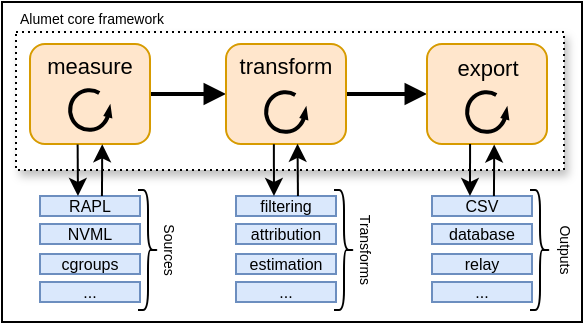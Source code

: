 <mxfile version="25.0.1">
  <diagram name="Page-1" id="MLCTRkozWHhGnx743aDD">
    <mxGraphModel dx="593" dy="344" grid="1" gridSize="10" guides="1" tooltips="1" connect="1" arrows="1" fold="1" page="1" pageScale="1" pageWidth="827" pageHeight="1169" math="0" shadow="0">
      <root>
        <mxCell id="0" />
        <mxCell id="1" parent="0" />
        <mxCell id="h6IkuuZLREJZjEL_q2lR-1" value="" style="rounded=0;whiteSpace=wrap;html=1;verticalAlign=top;spacing=0;spacingBottom=0;shadow=0;" parent="1" vertex="1">
          <mxGeometry x="18" y="40" width="290" height="160" as="geometry" />
        </mxCell>
        <mxCell id="7U1sWdK9kCaDsqxvHm2v-1" value="Alumet core framework" style="rounded=0;whiteSpace=wrap;html=1;strokeWidth=1;verticalAlign=bottom;align=left;labelPosition=center;verticalLabelPosition=top;fontSize=7;shadow=1;fillColor=default;strokeColor=default;dashed=1;dashPattern=1 2;shadowOffsetY=3;shadowBlur=2;shadowOffsetX=2;shadowOpacity=25;" parent="1" vertex="1">
          <mxGeometry x="25" y="55" width="274" height="69" as="geometry" />
        </mxCell>
        <mxCell id="h6IkuuZLREJZjEL_q2lR-29" value="" style="edgeStyle=orthogonalEdgeStyle;rounded=0;orthogonalLoop=1;jettySize=auto;html=1;entryX=0;entryY=0.5;entryDx=0;entryDy=0;strokeWidth=2;endArrow=block;endFill=1;flowAnimation=0;" parent="1" source="h6IkuuZLREJZjEL_q2lR-2" target="h6IkuuZLREJZjEL_q2lR-14" edge="1">
          <mxGeometry relative="1" as="geometry" />
        </mxCell>
        <mxCell id="h6IkuuZLREJZjEL_q2lR-32" style="edgeStyle=orthogonalEdgeStyle;rounded=0;orthogonalLoop=1;jettySize=auto;html=1;exitX=1;exitY=0.5;exitDx=0;exitDy=0;entryX=0;entryY=0.5;entryDx=0;entryDy=0;strokeWidth=2;endArrow=block;endFill=1;flowAnimation=0;" parent="1" source="h6IkuuZLREJZjEL_q2lR-14" target="h6IkuuZLREJZjEL_q2lR-21" edge="1">
          <mxGeometry relative="1" as="geometry" />
        </mxCell>
        <mxCell id="h6IkuuZLREJZjEL_q2lR-64" value="" style="shape=curlyBracket;whiteSpace=wrap;html=1;rounded=1;flipH=1;labelPosition=right;verticalLabelPosition=middle;align=left;verticalAlign=middle;" parent="1" vertex="1">
          <mxGeometry x="86" y="134" width="10" height="60" as="geometry" />
        </mxCell>
        <mxCell id="h6IkuuZLREJZjEL_q2lR-65" value="" style="shape=curlyBracket;whiteSpace=wrap;html=1;rounded=1;flipH=1;labelPosition=right;verticalLabelPosition=middle;align=left;verticalAlign=middle;" parent="1" vertex="1">
          <mxGeometry x="184" y="134" width="10" height="60" as="geometry" />
        </mxCell>
        <mxCell id="h6IkuuZLREJZjEL_q2lR-67" value="Sources" style="text;html=1;align=center;verticalAlign=middle;whiteSpace=wrap;rounded=0;rotation=90;fontSize=7;" parent="1" vertex="1">
          <mxGeometry x="71" y="154.5" width="60" height="19" as="geometry" />
        </mxCell>
        <mxCell id="h6IkuuZLREJZjEL_q2lR-68" value="Transforms" style="text;html=1;align=center;verticalAlign=middle;whiteSpace=wrap;rounded=0;rotation=90;fontSize=7;" parent="1" vertex="1">
          <mxGeometry x="169" y="154.5" width="60" height="19" as="geometry" />
        </mxCell>
        <mxCell id="h6IkuuZLREJZjEL_q2lR-69" value="Outputs" style="text;html=1;align=center;verticalAlign=middle;whiteSpace=wrap;rounded=0;rotation=90;fontSize=7;" parent="1" vertex="1">
          <mxGeometry x="269" y="154.5" width="60" height="19" as="geometry" />
        </mxCell>
        <mxCell id="h6IkuuZLREJZjEL_q2lR-21" value="&lt;font style=&quot;font-size: 11px;&quot;&gt;export&lt;/font&gt;" style="rounded=1;whiteSpace=wrap;html=1;verticalAlign=top;spacing=0;shadow=0;fillStyle=solid;fillColor=#ffe6cc;strokeColor=#d79b00;" parent="1" vertex="1">
          <mxGeometry x="230.5" y="61" width="60" height="50" as="geometry" />
        </mxCell>
        <mxCell id="h6IkuuZLREJZjEL_q2lR-24" value="&lt;font&gt;CSV&lt;/font&gt;" style="rounded=0;whiteSpace=wrap;html=1;fontSize=8;fillColor=#dae8fc;strokeColor=#6c8ebf;fillStyle=auto;glass=0;spacing=0;shadow=0;" parent="1" vertex="1">
          <mxGeometry x="233" y="137" width="50" height="10" as="geometry" />
        </mxCell>
        <mxCell id="h6IkuuZLREJZjEL_q2lR-25" value="database" style="rounded=0;whiteSpace=wrap;html=1;fontSize=8;fillColor=#dae8fc;strokeColor=#6c8ebf;fillStyle=auto;verticalAlign=middle;spacing=0;shadow=0;" parent="1" vertex="1">
          <mxGeometry x="233" y="151" width="50" height="10" as="geometry" />
        </mxCell>
        <mxCell id="h6IkuuZLREJZjEL_q2lR-26" value="relay" style="rounded=0;whiteSpace=wrap;html=1;fontSize=8;fillColor=#dae8fc;strokeColor=#6c8ebf;fillStyle=auto;spacing=0;shadow=0;" parent="1" vertex="1">
          <mxGeometry x="233" y="166" width="50" height="10" as="geometry" />
        </mxCell>
        <mxCell id="h6IkuuZLREJZjEL_q2lR-44" value="" style="group;" parent="1" vertex="1" connectable="0">
          <mxGeometry x="251.98" y="117" width="12.04" height="20" as="geometry" />
        </mxCell>
        <mxCell id="h6IkuuZLREJZjEL_q2lR-45" value="" style="endArrow=classic;html=1;rounded=0;exitX=0.359;exitY=1.001;exitDx=0;exitDy=0;entryX=0.125;entryY=0.647;entryDx=0;entryDy=0;entryPerimeter=0;exitPerimeter=0;" parent="h6IkuuZLREJZjEL_q2lR-44" source="h6IkuuZLREJZjEL_q2lR-21" edge="1">
          <mxGeometry width="50" height="50" relative="1" as="geometry">
            <mxPoint as="sourcePoint" />
            <mxPoint y="19.99" as="targetPoint" />
          </mxGeometry>
        </mxCell>
        <mxCell id="h6IkuuZLREJZjEL_q2lR-46" style="edgeStyle=orthogonalEdgeStyle;rounded=0;orthogonalLoop=1;jettySize=auto;html=1;exitX=0.75;exitY=0;exitDx=0;exitDy=0;entryX=0.56;entryY=1.005;entryDx=0;entryDy=0;entryPerimeter=0;" parent="h6IkuuZLREJZjEL_q2lR-44" target="h6IkuuZLREJZjEL_q2lR-21" edge="1">
          <mxGeometry relative="1" as="geometry">
            <mxPoint x="12.0" y="20" as="sourcePoint" />
            <mxPoint x="12.04" y="0.4" as="targetPoint" />
          </mxGeometry>
        </mxCell>
        <mxCell id="h6IkuuZLREJZjEL_q2lR-48" value="" style="verticalLabelPosition=bottom;html=1;verticalAlign=top;strokeWidth=2;shape=mxgraph.lean_mapping.physical_pull;pointerEvents=1;" parent="1" vertex="1">
          <mxGeometry x="250.5" y="85" width="20" height="20" as="geometry" />
        </mxCell>
        <mxCell id="h6IkuuZLREJZjEL_q2lR-58" value="..." style="rounded=0;whiteSpace=wrap;html=1;fontSize=8;fillColor=#dae8fc;strokeColor=#6c8ebf;fillStyle=auto;spacing=0;shadow=0;" parent="1" vertex="1">
          <mxGeometry x="233" y="180" width="50" height="10" as="geometry" />
        </mxCell>
        <mxCell id="h6IkuuZLREJZjEL_q2lR-66" value="" style="shape=curlyBracket;whiteSpace=wrap;html=1;rounded=1;flipH=1;labelPosition=right;verticalLabelPosition=middle;align=left;verticalAlign=middle;" parent="1" vertex="1">
          <mxGeometry x="282" y="134" width="10" height="60" as="geometry" />
        </mxCell>
        <mxCell id="h6IkuuZLREJZjEL_q2lR-2" value="measure" style="rounded=1;whiteSpace=wrap;html=1;verticalAlign=top;spacing=0;fontSize=11;shadow=0;fillStyle=solid;fillColor=#ffe6cc;strokeColor=#d79b00;" parent="1" vertex="1">
          <mxGeometry x="32" y="61" width="60" height="50" as="geometry" />
        </mxCell>
        <mxCell id="h6IkuuZLREJZjEL_q2lR-6" value="" style="verticalLabelPosition=bottom;html=1;verticalAlign=top;strokeWidth=2;shape=mxgraph.lean_mapping.physical_pull;pointerEvents=1;" parent="1" vertex="1">
          <mxGeometry x="52" y="84" width="20" height="20" as="geometry" />
        </mxCell>
        <mxCell id="h6IkuuZLREJZjEL_q2lR-8" value="RAPL" style="rounded=0;verticalAlign=middle;spacing=0;whiteSpace=wrap;html=1;fontSize=8;fillColor=#dae8fc;strokeColor=#6c8ebf;fillStyle=auto;shadow=0;" parent="1" vertex="1">
          <mxGeometry x="37" y="137" width="50" height="10" as="geometry" />
        </mxCell>
        <mxCell id="h6IkuuZLREJZjEL_q2lR-10" value="NVML" style="rounded=0;whiteSpace=wrap;html=1;fontSize=8;fillColor=#dae8fc;strokeColor=#6c8ebf;fillStyle=auto;spacing=0;shadow=0;" parent="1" vertex="1">
          <mxGeometry x="37" y="151" width="50" height="10" as="geometry" />
        </mxCell>
        <mxCell id="h6IkuuZLREJZjEL_q2lR-11" value="cgroups" style="rounded=0;whiteSpace=wrap;html=1;fontSize=8;fillColor=#dae8fc;strokeColor=#6c8ebf;fillStyle=auto;spacing=0;shadow=0;" parent="1" vertex="1">
          <mxGeometry x="37" y="166" width="50" height="10" as="geometry" />
        </mxCell>
        <mxCell id="h6IkuuZLREJZjEL_q2lR-40" value="" style="group;" parent="1" vertex="1" connectable="0">
          <mxGeometry x="55.98" y="117" width="12.04" height="20" as="geometry" />
        </mxCell>
        <mxCell id="h6IkuuZLREJZjEL_q2lR-41" value="" style="endArrow=classic;html=1;rounded=0;exitX=0.397;exitY=1.005;exitDx=0;exitDy=0;entryX=0.125;entryY=0.647;entryDx=0;entryDy=0;entryPerimeter=0;exitPerimeter=0;" parent="h6IkuuZLREJZjEL_q2lR-40" source="h6IkuuZLREJZjEL_q2lR-2" edge="1">
          <mxGeometry width="50" height="50" relative="1" as="geometry">
            <mxPoint as="sourcePoint" />
            <mxPoint y="19.99" as="targetPoint" />
          </mxGeometry>
        </mxCell>
        <mxCell id="h6IkuuZLREJZjEL_q2lR-42" style="edgeStyle=orthogonalEdgeStyle;rounded=0;orthogonalLoop=1;jettySize=auto;html=1;exitX=0.75;exitY=0;exitDx=0;exitDy=0;entryX=0.602;entryY=1.003;entryDx=0;entryDy=0;entryPerimeter=0;" parent="h6IkuuZLREJZjEL_q2lR-40" target="h6IkuuZLREJZjEL_q2lR-2" edge="1">
          <mxGeometry relative="1" as="geometry">
            <mxPoint x="12.0" y="20" as="sourcePoint" />
            <mxPoint x="12.04" y="0.4" as="targetPoint" />
          </mxGeometry>
        </mxCell>
        <mxCell id="h6IkuuZLREJZjEL_q2lR-56" value="..." style="rounded=0;whiteSpace=wrap;html=1;fontSize=8;fillColor=#dae8fc;strokeColor=#6c8ebf;fillStyle=auto;spacing=0;shadow=0;" parent="1" vertex="1">
          <mxGeometry x="37" y="180" width="50" height="10" as="geometry" />
        </mxCell>
        <mxCell id="h6IkuuZLREJZjEL_q2lR-14" value="transform" style="rounded=1;whiteSpace=wrap;html=1;verticalAlign=top;movable=1;resizable=1;rotatable=1;deletable=1;editable=1;locked=0;connectable=1;spacing=0;fontSize=11;shadow=0;fillStyle=solid;fillColor=#ffe6cc;strokeColor=#d79b00;" parent="1" vertex="1">
          <mxGeometry x="130" y="61" width="60" height="50" as="geometry" />
        </mxCell>
        <mxCell id="h6IkuuZLREJZjEL_q2lR-17" value="filtering" style="rounded=0;whiteSpace=wrap;html=1;fontSize=8;fillColor=#dae8fc;strokeColor=#6c8ebf;spacing=0;fillStyle=auto;shadow=0;" parent="1" vertex="1">
          <mxGeometry x="135" y="137" width="50" height="10" as="geometry" />
        </mxCell>
        <mxCell id="h6IkuuZLREJZjEL_q2lR-18" value="&lt;font&gt;attribution&lt;/font&gt;" style="rounded=0;whiteSpace=wrap;html=1;fillColor=#dae8fc;strokeColor=#6c8ebf;verticalAlign=middle;spacing=0;fontSize=8;fillStyle=auto;shadow=0;" parent="1" vertex="1">
          <mxGeometry x="135" y="151" width="50" height="10" as="geometry" />
        </mxCell>
        <mxCell id="h6IkuuZLREJZjEL_q2lR-19" value="&lt;font&gt;estimation&lt;/font&gt;" style="rounded=0;whiteSpace=wrap;html=1;fillColor=#dae8fc;strokeColor=#6c8ebf;fontSize=8;fillStyle=auto;spacing=0;shadow=0;" parent="1" vertex="1">
          <mxGeometry x="135" y="166" width="50" height="10" as="geometry" />
        </mxCell>
        <mxCell id="h6IkuuZLREJZjEL_q2lR-39" value="" style="group;" parent="1" vertex="1" connectable="0">
          <mxGeometry x="153.98" y="117" width="12.04" height="20" as="geometry" />
        </mxCell>
        <mxCell id="h6IkuuZLREJZjEL_q2lR-16" value="" style="endArrow=classic;html=1;rounded=0;exitX=0.399;exitY=1.003;exitDx=0;exitDy=0;entryX=0.125;entryY=0.647;entryDx=0;entryDy=0;entryPerimeter=0;exitPerimeter=0;" parent="h6IkuuZLREJZjEL_q2lR-39" source="h6IkuuZLREJZjEL_q2lR-14" edge="1">
          <mxGeometry width="50" height="50" relative="1" as="geometry">
            <mxPoint as="sourcePoint" />
            <mxPoint y="19.99" as="targetPoint" />
          </mxGeometry>
        </mxCell>
        <mxCell id="h6IkuuZLREJZjEL_q2lR-38" style="edgeStyle=orthogonalEdgeStyle;rounded=0;orthogonalLoop=1;jettySize=auto;html=1;exitX=0.75;exitY=0;exitDx=0;exitDy=0;entryX=0.596;entryY=0.998;entryDx=0;entryDy=0;entryPerimeter=0;" parent="h6IkuuZLREJZjEL_q2lR-39" target="h6IkuuZLREJZjEL_q2lR-14" edge="1">
          <mxGeometry relative="1" as="geometry">
            <mxPoint x="12.0" y="20" as="sourcePoint" />
            <mxPoint x="12.04" y="0.4" as="targetPoint" />
          </mxGeometry>
        </mxCell>
        <mxCell id="h6IkuuZLREJZjEL_q2lR-47" value="" style="verticalLabelPosition=bottom;html=1;verticalAlign=top;strokeWidth=2;shape=mxgraph.lean_mapping.physical_pull;pointerEvents=1;" parent="1" vertex="1">
          <mxGeometry x="150" y="85" width="20" height="20" as="geometry" />
        </mxCell>
        <mxCell id="h6IkuuZLREJZjEL_q2lR-57" value="..." style="rounded=0;whiteSpace=wrap;html=1;fontSize=8;fillColor=#dae8fc;strokeColor=#6c8ebf;fillStyle=auto;spacing=0;shadow=0;" parent="1" vertex="1">
          <mxGeometry x="135" y="180" width="50" height="10" as="geometry" />
        </mxCell>
      </root>
    </mxGraphModel>
  </diagram>
</mxfile>
